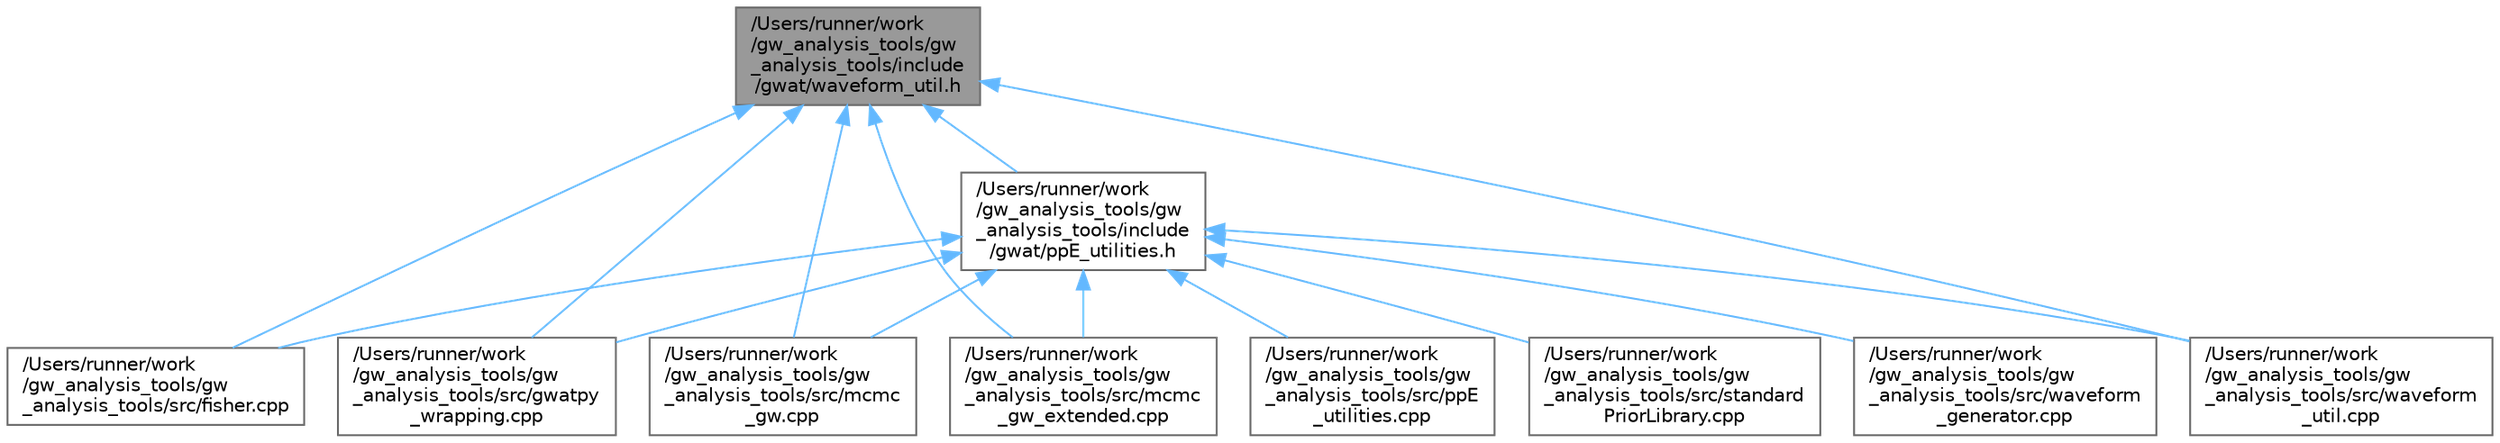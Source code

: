 digraph "/Users/runner/work/gw_analysis_tools/gw_analysis_tools/include/gwat/waveform_util.h"
{
 // LATEX_PDF_SIZE
  bgcolor="transparent";
  edge [fontname=Helvetica,fontsize=10,labelfontname=Helvetica,labelfontsize=10];
  node [fontname=Helvetica,fontsize=10,shape=box,height=0.2,width=0.4];
  Node1 [label="/Users/runner/work\l/gw_analysis_tools/gw\l_analysis_tools/include\l/gwat/waveform_util.h",height=0.2,width=0.4,color="gray40", fillcolor="grey60", style="filled", fontcolor="black",tooltip=" "];
  Node1 -> Node2 [dir="back",color="steelblue1",style="solid"];
  Node2 [label="/Users/runner/work\l/gw_analysis_tools/gw\l_analysis_tools/include\l/gwat/ppE_utilities.h",height=0.2,width=0.4,color="grey40", fillcolor="white", style="filled",URL="$ppE__utilities_8h.html",tooltip=" "];
  Node2 -> Node3 [dir="back",color="steelblue1",style="solid"];
  Node3 [label="/Users/runner/work\l/gw_analysis_tools/gw\l_analysis_tools/src/fisher.cpp",height=0.2,width=0.4,color="grey40", fillcolor="white", style="filled",URL="$fisher_8cpp.html",tooltip=" "];
  Node2 -> Node4 [dir="back",color="steelblue1",style="solid"];
  Node4 [label="/Users/runner/work\l/gw_analysis_tools/gw\l_analysis_tools/src/gwatpy\l_wrapping.cpp",height=0.2,width=0.4,color="grey40", fillcolor="white", style="filled",URL="$gwatpy__wrapping_8cpp.html",tooltip=" "];
  Node2 -> Node5 [dir="back",color="steelblue1",style="solid"];
  Node5 [label="/Users/runner/work\l/gw_analysis_tools/gw\l_analysis_tools/src/mcmc\l_gw.cpp",height=0.2,width=0.4,color="grey40", fillcolor="white", style="filled",URL="$mcmc__gw_8cpp.html",tooltip=" "];
  Node2 -> Node6 [dir="back",color="steelblue1",style="solid"];
  Node6 [label="/Users/runner/work\l/gw_analysis_tools/gw\l_analysis_tools/src/mcmc\l_gw_extended.cpp",height=0.2,width=0.4,color="grey40", fillcolor="white", style="filled",URL="$mcmc__gw__extended_8cpp.html",tooltip=" "];
  Node2 -> Node7 [dir="back",color="steelblue1",style="solid"];
  Node7 [label="/Users/runner/work\l/gw_analysis_tools/gw\l_analysis_tools/src/ppE\l_utilities.cpp",height=0.2,width=0.4,color="grey40", fillcolor="white", style="filled",URL="$ppE__utilities_8cpp.html",tooltip=" "];
  Node2 -> Node8 [dir="back",color="steelblue1",style="solid"];
  Node8 [label="/Users/runner/work\l/gw_analysis_tools/gw\l_analysis_tools/src/standard\lPriorLibrary.cpp",height=0.2,width=0.4,color="grey40", fillcolor="white", style="filled",URL="$standardPriorLibrary_8cpp.html",tooltip=" "];
  Node2 -> Node9 [dir="back",color="steelblue1",style="solid"];
  Node9 [label="/Users/runner/work\l/gw_analysis_tools/gw\l_analysis_tools/src/waveform\l_generator.cpp",height=0.2,width=0.4,color="grey40", fillcolor="white", style="filled",URL="$waveform__generator_8cpp.html",tooltip=" "];
  Node2 -> Node10 [dir="back",color="steelblue1",style="solid"];
  Node10 [label="/Users/runner/work\l/gw_analysis_tools/gw\l_analysis_tools/src/waveform\l_util.cpp",height=0.2,width=0.4,color="grey40", fillcolor="white", style="filled",URL="$waveform__util_8cpp.html",tooltip=" "];
  Node1 -> Node3 [dir="back",color="steelblue1",style="solid"];
  Node1 -> Node4 [dir="back",color="steelblue1",style="solid"];
  Node1 -> Node5 [dir="back",color="steelblue1",style="solid"];
  Node1 -> Node6 [dir="back",color="steelblue1",style="solid"];
  Node1 -> Node10 [dir="back",color="steelblue1",style="solid"];
}
